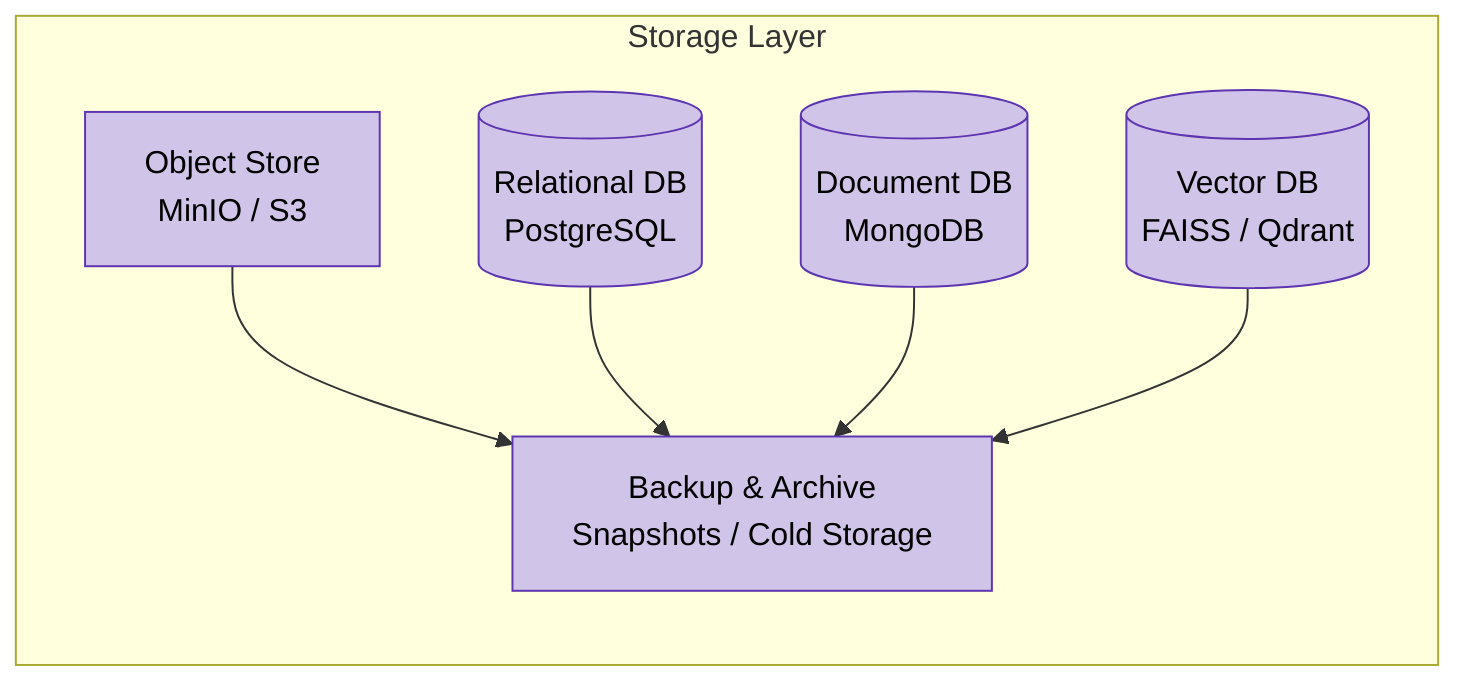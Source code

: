 flowchart LR
  subgraph Storage_Layer["Storage Layer"]
    direction TB

    OS[Object Store<br/>MinIO / S3]:::storage
    RDB[(Relational DB<br/>PostgreSQL)]:::storage
    DOCDB[(Document DB<br/>MongoDB)]:::storage
    VDB[(Vector DB<br/>FAISS / Qdrant)]:::storage
    BK[Backup & Archive<br/>Snapshots / Cold Storage]:::storage
  end

  %% Backup relationships
  OS --> BK
  RDB --> BK
  DOCDB --> BK
  VDB --> BK

  classDef storage fill:#d1c4e9,stroke:#5e35b1,color:#000